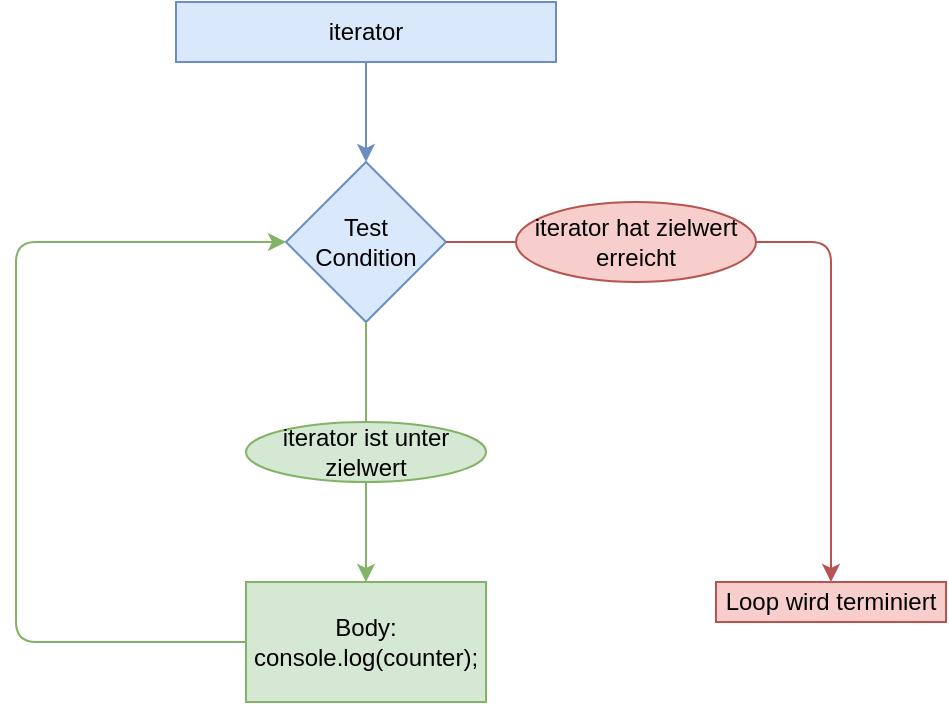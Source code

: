<mxfile version="12.2.4" pages="3"><diagram id="Uth4xdFRV3g4sZthW75C" name="for-loop"><mxGraphModel dx="770" dy="545" grid="1" gridSize="10" guides="1" tooltips="1" connect="1" arrows="1" fold="1" page="1" pageScale="1" pageWidth="850" pageHeight="1100" math="0" shadow="0"><root><mxCell id="VZGUk2JLTRx7aIu8E39V-0"/><mxCell id="VZGUk2JLTRx7aIu8E39V-1" parent="VZGUk2JLTRx7aIu8E39V-0"/><mxCell id="g_KP1UGCW_EqtOGayqdQ-0" value="iterator" style="rounded=0;whiteSpace=wrap;html=1;fillColor=#dae8fc;strokeColor=#6c8ebf;" parent="VZGUk2JLTRx7aIu8E39V-1" vertex="1"><mxGeometry x="280" y="150" width="190" height="30" as="geometry"/></mxCell><mxCell id="g_KP1UGCW_EqtOGayqdQ-1" value="Test&lt;br&gt;Condition" style="rhombus;whiteSpace=wrap;html=1;fillColor=#dae8fc;strokeColor=#6c8ebf;" parent="VZGUk2JLTRx7aIu8E39V-1" vertex="1"><mxGeometry x="335" y="230" width="80" height="80" as="geometry"/></mxCell><mxCell id="g_KP1UGCW_EqtOGayqdQ-2" value="" style="endArrow=classic;html=1;entryX=0.5;entryY=0;entryDx=0;entryDy=0;fillColor=#dae8fc;strokeColor=#6c8ebf;" parent="VZGUk2JLTRx7aIu8E39V-1" source="g_KP1UGCW_EqtOGayqdQ-0" target="g_KP1UGCW_EqtOGayqdQ-1" edge="1"><mxGeometry width="50" height="50" relative="1" as="geometry"><mxPoint x="280" y="380" as="sourcePoint"/><mxPoint x="330" y="330" as="targetPoint"/></mxGeometry></mxCell><mxCell id="g_KP1UGCW_EqtOGayqdQ-6" value="Body:&lt;br&gt;console.log(counter);" style="rounded=0;whiteSpace=wrap;html=1;fillColor=#d5e8d4;strokeColor=#82b366;" parent="VZGUk2JLTRx7aIu8E39V-1" vertex="1"><mxGeometry x="315" y="440" width="120" height="60" as="geometry"/></mxCell><mxCell id="g_KP1UGCW_EqtOGayqdQ-7" value="" style="endArrow=classic;html=1;entryX=0.5;entryY=0;entryDx=0;entryDy=0;exitX=0.5;exitY=1;exitDx=0;exitDy=0;fillColor=#d5e8d4;strokeColor=#82b366;" parent="VZGUk2JLTRx7aIu8E39V-1" source="g_KP1UGCW_EqtOGayqdQ-1" target="g_KP1UGCW_EqtOGayqdQ-6" edge="1"><mxGeometry width="50" height="50" relative="1" as="geometry"><mxPoint x="160" y="490" as="sourcePoint"/><mxPoint x="210" y="440" as="targetPoint"/></mxGeometry></mxCell><mxCell id="g_KP1UGCW_EqtOGayqdQ-11" value="" style="endArrow=classic;html=1;edgeStyle=orthogonalEdgeStyle;entryX=0;entryY=0.5;entryDx=0;entryDy=0;exitX=0;exitY=0.5;exitDx=0;exitDy=0;fillColor=#d5e8d4;strokeColor=#82b366;" parent="VZGUk2JLTRx7aIu8E39V-1" source="g_KP1UGCW_EqtOGayqdQ-6" target="g_KP1UGCW_EqtOGayqdQ-1" edge="1"><mxGeometry width="50" height="50" relative="1" as="geometry"><mxPoint x="315" y="490" as="sourcePoint"/><mxPoint x="290" y="270" as="targetPoint"/><Array as="points"><mxPoint x="200" y="470"/><mxPoint x="200" y="270"/></Array></mxGeometry></mxCell><mxCell id="g_KP1UGCW_EqtOGayqdQ-12" value="" style="endArrow=classic;html=1;exitX=1;exitY=0.5;exitDx=0;exitDy=0;edgeStyle=orthogonalEdgeStyle;entryX=0.5;entryY=0;entryDx=0;entryDy=0;fillColor=#f8cecc;strokeColor=#b85450;" parent="VZGUk2JLTRx7aIu8E39V-1" source="g_KP1UGCW_EqtOGayqdQ-1" target="g_KP1UGCW_EqtOGayqdQ-15" edge="1"><mxGeometry width="50" height="50" relative="1" as="geometry"><mxPoint x="160" y="590" as="sourcePoint"/><mxPoint x="600" y="440" as="targetPoint"/></mxGeometry></mxCell><mxCell id="g_KP1UGCW_EqtOGayqdQ-15" value="Loop wird terminiert" style="text;html=1;strokeColor=#b85450;fillColor=#f8cecc;align=center;verticalAlign=middle;whiteSpace=wrap;rounded=0;" parent="VZGUk2JLTRx7aIu8E39V-1" vertex="1"><mxGeometry x="550" y="440" width="115" height="20" as="geometry"/></mxCell><mxCell id="g_KP1UGCW_EqtOGayqdQ-3" value="&lt;span&gt;iterator hat zielwert erreicht&lt;/span&gt;" style="ellipse;whiteSpace=wrap;html=1;rounded=0;fillColor=#f8cecc;strokeColor=#b85450;" parent="VZGUk2JLTRx7aIu8E39V-1" vertex="1"><mxGeometry x="450" y="250" width="120" height="40" as="geometry"/></mxCell><mxCell id="g_KP1UGCW_EqtOGayqdQ-4" value="iterator ist unter zielwert" style="ellipse;whiteSpace=wrap;html=1;rounded=0;fillColor=#d5e8d4;strokeColor=#82b366;" parent="VZGUk2JLTRx7aIu8E39V-1" vertex="1"><mxGeometry x="315" y="360" width="120" height="30" as="geometry"/></mxCell></root></mxGraphModel></diagram><diagram id="yeC8DajAlyrIC6hGnxHi" name="while-loop"><mxGraphModel dx="770" dy="545" grid="1" gridSize="10" guides="1" tooltips="1" connect="1" arrows="1" fold="1" page="1" pageScale="1" pageWidth="850" pageHeight="1100" math="0" shadow="0"><root><mxCell id="0"/><mxCell id="1" parent="0"/><mxCell id="2" value="counter" style="rounded=0;whiteSpace=wrap;html=1;fillColor=#dae8fc;strokeColor=#6c8ebf;" parent="1" vertex="1"><mxGeometry x="130" y="80" width="190" height="30" as="geometry"/></mxCell><mxCell id="3" value="Test&lt;br&gt;Condition" style="rhombus;whiteSpace=wrap;html=1;fillColor=#dae8fc;strokeColor=#6c8ebf;" parent="1" vertex="1"><mxGeometry x="185" y="160" width="80" height="80" as="geometry"/></mxCell><mxCell id="4" value="" style="endArrow=classic;html=1;entryX=0.5;entryY=0;entryDx=0;entryDy=0;fillColor=#dae8fc;strokeColor=#6c8ebf;" parent="1" source="2" target="3" edge="1"><mxGeometry width="50" height="50" relative="1" as="geometry"><mxPoint x="130" y="310" as="sourcePoint"/><mxPoint x="180" y="260" as="targetPoint"/></mxGeometry></mxCell><mxCell id="5" value="loggedInState" style="whiteSpace=wrap;html=1;aspect=fixed;fillColor=#dae8fc;strokeColor=#6c8ebf;" parent="1" vertex="1"><mxGeometry x="10" y="80" width="80" height="80" as="geometry"/></mxCell><mxCell id="6" value="" style="endArrow=classic;html=1;entryX=0;entryY=0;entryDx=0;entryDy=0;exitX=1;exitY=0.5;exitDx=0;exitDy=0;fillColor=#dae8fc;strokeColor=#6c8ebf;" parent="1" source="5" target="3" edge="1"><mxGeometry width="50" height="50" relative="1" as="geometry"><mxPoint x="10" y="310" as="sourcePoint"/><mxPoint x="60" y="260" as="targetPoint"/></mxGeometry></mxCell><mxCell id="19" value="" style="edgeStyle=orthogonalEdgeStyle;rounded=0;orthogonalLoop=1;jettySize=auto;html=1;fillColor=#d5e8d4;strokeColor=#82b366;" parent="1" source="7" target="12" edge="1"><mxGeometry relative="1" as="geometry"/></mxCell><mxCell id="7" value="Body:&lt;br&gt;console.log(counter);" style="rounded=0;whiteSpace=wrap;html=1;fillColor=#d5e8d4;strokeColor=#82b366;" parent="1" vertex="1"><mxGeometry x="165" y="290" width="120" height="60" as="geometry"/></mxCell><mxCell id="9" value="" style="endArrow=classic;html=1;entryX=0.5;entryY=0;entryDx=0;entryDy=0;exitX=0.5;exitY=1;exitDx=0;exitDy=0;fillColor=#d5e8d4;strokeColor=#82b366;" parent="1" source="3" target="7" edge="1"><mxGeometry width="50" height="50" relative="1" as="geometry"><mxPoint x="10" y="420" as="sourcePoint"/><mxPoint x="60" y="370" as="targetPoint"/></mxGeometry></mxCell><mxCell id="10" value="counter ist unter 500" style="text;html=1;strokeColor=#82b366;fillColor=#d5e8d4;align=center;verticalAlign=middle;whiteSpace=wrap;rounded=0;" parent="1" vertex="1"><mxGeometry x="240" y="260" width="150" height="20" as="geometry"/></mxCell><mxCell id="11" value="loggedInStage ist true" style="text;html=1;strokeColor=#82b366;fillColor=#d5e8d4;align=center;verticalAlign=middle;whiteSpace=wrap;rounded=0;" parent="1" vertex="1"><mxGeometry x="240" y="240" width="150" height="20" as="geometry"/></mxCell><mxCell id="12" value="(Body):&lt;br&gt;update expression:&lt;br&gt;counter++;" style="rounded=0;whiteSpace=wrap;html=1;fillColor=#d5e8d4;strokeColor=#82b366;" parent="1" vertex="1"><mxGeometry x="165" y="390" width="120" height="60" as="geometry"/></mxCell><mxCell id="13" value="" style="endArrow=classic;html=1;edgeStyle=orthogonalEdgeStyle;entryX=0;entryY=0.5;entryDx=0;entryDy=0;exitX=0;exitY=0.5;exitDx=0;exitDy=0;fillColor=#d5e8d4;strokeColor=#82b366;" parent="1" source="12" target="3" edge="1"><mxGeometry width="50" height="50" relative="1" as="geometry"><mxPoint x="50" y="480" as="sourcePoint"/><mxPoint x="140" y="200" as="targetPoint"/><Array as="points"><mxPoint x="50" y="420"/><mxPoint x="50" y="200"/></Array></mxGeometry></mxCell><mxCell id="14" value="" style="endArrow=classic;html=1;exitX=1;exitY=0.5;exitDx=0;exitDy=0;edgeStyle=orthogonalEdgeStyle;entryX=0.5;entryY=0;entryDx=0;entryDy=0;fillColor=#f8cecc;strokeColor=#b85450;" parent="1" source="3" target="17" edge="1"><mxGeometry width="50" height="50" relative="1" as="geometry"><mxPoint x="10" y="520" as="sourcePoint"/><mxPoint x="450" y="370" as="targetPoint"/></mxGeometry></mxCell><mxCell id="15" value="loggedInStage ist false (ODER)" style="text;html=1;strokeColor=#b85450;fillColor=#f8cecc;align=center;verticalAlign=middle;whiteSpace=wrap;rounded=0;" parent="1" vertex="1"><mxGeometry x="280" y="140" width="150" height="30" as="geometry"/></mxCell><mxCell id="16" value="counter ist über 500" style="text;html=1;strokeColor=#b85450;fillColor=#f8cecc;align=center;verticalAlign=middle;whiteSpace=wrap;rounded=0;" parent="1" vertex="1"><mxGeometry x="280" y="170" width="150" height="20" as="geometry"/></mxCell><mxCell id="17" value="Loop wird terminiert" style="text;html=1;strokeColor=#b85450;fillColor=#f8cecc;align=center;verticalAlign=middle;whiteSpace=wrap;rounded=0;" parent="1" vertex="1"><mxGeometry x="400" y="370" width="115" height="20" as="geometry"/></mxCell><mxCell id="18" value="" style="endArrow=classic;html=1;entryX=0.5;entryY=0;entryDx=0;entryDy=0;fillColor=#d5e8d4;strokeColor=#82b366;" parent="1" source="7" target="12" edge="1"><mxGeometry width="50" height="50" relative="1" as="geometry"><mxPoint x="10" y="520" as="sourcePoint"/><mxPoint x="60" y="470" as="targetPoint"/></mxGeometry></mxCell></root></mxGraphModel></diagram><diagram id="Avqup6EEOSO2i-n_mxuK" name="do-while-loop"><mxGraphModel dx="770" dy="545" grid="1" gridSize="10" guides="1" tooltips="1" connect="1" arrows="1" fold="1" page="1" pageScale="1" pageWidth="850" pageHeight="1100" math="0" shadow="0"><root><mxCell id="kpdOnTWmmrGaWgPT1S6A-0"/><mxCell id="kpdOnTWmmrGaWgPT1S6A-1" parent="kpdOnTWmmrGaWgPT1S6A-0"/><mxCell id="7B48OE41iIcklXNtXi7N-0" value="count" style="rounded=0;whiteSpace=wrap;html=1;fillColor=#dae8fc;strokeColor=#6c8ebf;" parent="kpdOnTWmmrGaWgPT1S6A-1" vertex="1"><mxGeometry x="167.5" y="20" width="190" height="30" as="geometry"/></mxCell><mxCell id="7B48OE41iIcklXNtXi7N-1" value="Test&lt;br&gt;Condition" style="rhombus;whiteSpace=wrap;html=1;fillColor=#dae8fc;strokeColor=#6c8ebf;" parent="kpdOnTWmmrGaWgPT1S6A-1" vertex="1"><mxGeometry x="405" y="205" width="80" height="80" as="geometry"/></mxCell><mxCell id="7B48OE41iIcklXNtXi7N-2" value="" style="endArrow=classic;html=1;entryX=0.5;entryY=0;entryDx=0;entryDy=0;fillColor=#dae8fc;strokeColor=#6c8ebf;" parent="kpdOnTWmmrGaWgPT1S6A-1" source="7B48OE41iIcklXNtXi7N-0" target="7B48OE41iIcklXNtXi7N-6" edge="1"><mxGeometry width="50" height="50" relative="1" as="geometry"><mxPoint x="350" y="355" as="sourcePoint"/><mxPoint x="400" y="305" as="targetPoint"/></mxGeometry></mxCell><mxCell id="7B48OE41iIcklXNtXi7N-6" value="Body:&lt;br&gt;console.log(count);" style="rounded=0;whiteSpace=wrap;html=1;fillColor=#d5e8d4;strokeColor=#82b366;" parent="kpdOnTWmmrGaWgPT1S6A-1" vertex="1"><mxGeometry x="200" y="110" width="125" height="60" as="geometry"/></mxCell><mxCell id="7B48OE41iIcklXNtXi7N-11" value="" style="endArrow=classic;html=1;edgeStyle=orthogonalEdgeStyle;entryX=0;entryY=0.5;entryDx=0;entryDy=0;exitX=0;exitY=0.5;exitDx=0;exitDy=0;fillColor=#d5e8d4;strokeColor=#82b366;" parent="kpdOnTWmmrGaWgPT1S6A-1" source="yaKKTrhgSRzgO1wQsQpR-0" target="7B48OE41iIcklXNtXi7N-6" edge="1"><mxGeometry width="50" height="50" relative="1" as="geometry"><mxPoint x="384.588" y="465.176" as="sourcePoint"/><mxPoint x="360" y="245" as="targetPoint"/><Array as="points"><mxPoint x="40" y="245"/><mxPoint x="40" y="140"/></Array></mxGeometry></mxCell><mxCell id="7B48OE41iIcklXNtXi7N-12" value="" style="endArrow=classic;html=1;exitX=1;exitY=0.5;exitDx=0;exitDy=0;edgeStyle=orthogonalEdgeStyle;entryX=0.5;entryY=0;entryDx=0;entryDy=0;fillColor=#f8cecc;strokeColor=#b85450;" parent="kpdOnTWmmrGaWgPT1S6A-1" source="7B48OE41iIcklXNtXi7N-1" target="7B48OE41iIcklXNtXi7N-15" edge="1"><mxGeometry width="50" height="50" relative="1" as="geometry"><mxPoint x="230" y="565" as="sourcePoint"/><mxPoint x="670" y="415" as="targetPoint"/></mxGeometry></mxCell><mxCell id="7B48OE41iIcklXNtXi7N-15" value="Loop wird terminiert" style="text;html=1;strokeColor=#b85450;fillColor=#f8cecc;align=center;verticalAlign=middle;whiteSpace=wrap;rounded=0;" parent="kpdOnTWmmrGaWgPT1S6A-1" vertex="1"><mxGeometry x="620" y="415" width="115" height="20" as="geometry"/></mxCell><mxCell id="krroWOuiszpMIYG8-zH7-0" value="count ist unter 5" style="ellipse;whiteSpace=wrap;html=1;fillColor=#d5e8d4;strokeColor=#82b366;" parent="kpdOnTWmmrGaWgPT1S6A-1" vertex="1"><mxGeometry x="290" y="205" width="120" height="30" as="geometry"/></mxCell><mxCell id="krroWOuiszpMIYG8-zH7-1" value="count ist über 5" style="ellipse;whiteSpace=wrap;html=1;fillColor=#f8cecc;strokeColor=#b85450;" parent="kpdOnTWmmrGaWgPT1S6A-1" vertex="1"><mxGeometry x="500" y="205" width="120" height="30" as="geometry"/></mxCell><mxCell id="BVVTVjUcudUa-XIY_pG4-0" value="" style="endArrow=classic;html=1;entryX=0.5;entryY=0;entryDx=0;entryDy=0;exitX=1;exitY=0.5;exitDx=0;exitDy=0;edgeStyle=orthogonalEdgeStyle;fillColor=#d5e8d4;strokeColor=#82b366;" parent="kpdOnTWmmrGaWgPT1S6A-1" source="7B48OE41iIcklXNtXi7N-6" target="7B48OE41iIcklXNtXi7N-1" edge="1"><mxGeometry width="50" height="50" relative="1" as="geometry"><mxPoint x="230" y="515" as="sourcePoint"/><mxPoint x="280" y="465" as="targetPoint"/></mxGeometry></mxCell><mxCell id="yaKKTrhgSRzgO1wQsQpR-0" value="(Body):&lt;br&gt;update expression:&lt;br&gt;count++;" style="rounded=0;whiteSpace=wrap;html=1;fillColor=#d5e8d4;strokeColor=#82b366;" parent="kpdOnTWmmrGaWgPT1S6A-1" vertex="1"><mxGeometry x="110" y="215" width="120" height="60" as="geometry"/></mxCell><mxCell id="yaKKTrhgSRzgO1wQsQpR-1" value="" style="endArrow=classic;html=1;entryX=1;entryY=0.5;entryDx=0;entryDy=0;exitX=0;exitY=0.5;exitDx=0;exitDy=0;fillColor=#d5e8d4;strokeColor=#82b366;" parent="kpdOnTWmmrGaWgPT1S6A-1" source="7B48OE41iIcklXNtXi7N-1" target="yaKKTrhgSRzgO1wQsQpR-0" edge="1"><mxGeometry width="50" height="50" relative="1" as="geometry"><mxPoint x="130" y="520" as="sourcePoint"/><mxPoint x="180" y="470" as="targetPoint"/></mxGeometry></mxCell></root></mxGraphModel></diagram></mxfile>
